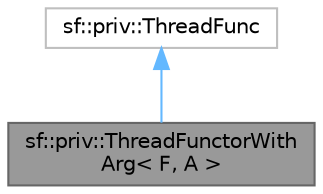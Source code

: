 digraph "sf::priv::ThreadFunctorWithArg&lt; F, A &gt;"
{
 // LATEX_PDF_SIZE
  bgcolor="transparent";
  edge [fontname=Helvetica,fontsize=10,labelfontname=Helvetica,labelfontsize=10];
  node [fontname=Helvetica,fontsize=10,shape=box,height=0.2,width=0.4];
  Node1 [id="Node000001",label="sf::priv::ThreadFunctorWith\lArg\< F, A \>",height=0.2,width=0.4,color="gray40", fillcolor="grey60", style="filled", fontcolor="black",tooltip=" "];
  Node2 -> Node1 [id="edge1_Node000001_Node000002",dir="back",color="steelblue1",style="solid",tooltip=" "];
  Node2 [id="Node000002",label="sf::priv::ThreadFunc",height=0.2,width=0.4,color="grey75", fillcolor="white", style="filled",URL="$structsf_1_1priv_1_1_thread_func.html",tooltip=" "];
}
